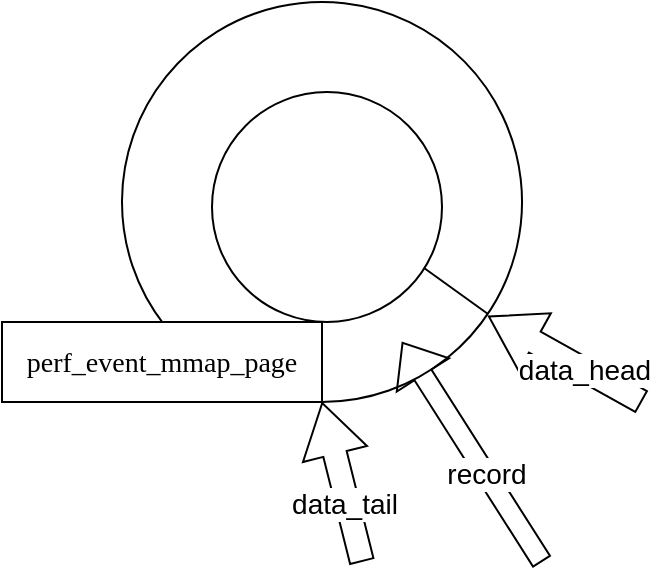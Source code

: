 <mxfile version="20.0.4" type="github"><diagram id="5anH55mWjoPeLKkAKJLv" name="Page-1"><mxGraphModel dx="1422" dy="762" grid="1" gridSize="10" guides="1" tooltips="1" connect="1" arrows="1" fold="1" page="1" pageScale="1" pageWidth="700" pageHeight="1000" math="0" shadow="0"><root><mxCell id="0"/><mxCell id="1" parent="0"/><mxCell id="dzQkNa3e7lPx9gZVam6o-11" value="" style="verticalLabelPosition=bottom;verticalAlign=top;html=1;shape=mxgraph.basic.arc;startAngle=0.644;endAngle=0.5;fontSize=16;" vertex="1" parent="1"><mxGeometry x="300" y="80" width="200" height="200" as="geometry"/></mxCell><mxCell id="dzQkNa3e7lPx9gZVam6o-15" value="" style="ellipse;whiteSpace=wrap;html=1;aspect=fixed;fontSize=16;" vertex="1" parent="1"><mxGeometry x="345" y="125" width="115" height="115" as="geometry"/></mxCell><mxCell id="dzQkNa3e7lPx9gZVam6o-18" value="&lt;span style=&quot;font-family: &amp;quot;等线 Light&amp;quot;;&quot;&gt;&lt;font style=&quot;font-size: 14px;&quot;&gt;perf_event_mmap_page&lt;/font&gt;&lt;/span&gt;" style="rounded=0;whiteSpace=wrap;html=1;fontSize=14;" vertex="1" parent="1"><mxGeometry x="240" y="240" width="160" height="40" as="geometry"/></mxCell><mxCell id="dzQkNa3e7lPx9gZVam6o-19" value="" style="shape=flexArrow;endArrow=classic;html=1;rounded=0;fontSize=14;width=12;endSize=8.43;" edge="1" parent="1"><mxGeometry width="50" height="50" relative="1" as="geometry"><mxPoint x="420" y="360" as="sourcePoint"/><mxPoint x="400" y="280" as="targetPoint"/></mxGeometry></mxCell><mxCell id="dzQkNa3e7lPx9gZVam6o-22" value="data_tail" style="edgeLabel;html=1;align=center;verticalAlign=middle;resizable=0;points=[];fontSize=14;" vertex="1" connectable="0" parent="dzQkNa3e7lPx9gZVam6o-19"><mxGeometry x="-0.265" y="2" relative="1" as="geometry"><mxPoint as="offset"/></mxGeometry></mxCell><mxCell id="dzQkNa3e7lPx9gZVam6o-20" value="" style="shape=flexArrow;endArrow=classic;html=1;rounded=0;fontSize=14;width=12;endSize=8.43;entryX=0.915;entryY=0.785;entryDx=0;entryDy=0;entryPerimeter=0;" edge="1" parent="1" target="dzQkNa3e7lPx9gZVam6o-11"><mxGeometry width="50" height="50" relative="1" as="geometry"><mxPoint x="560" y="280" as="sourcePoint"/><mxPoint x="490" y="240" as="targetPoint"/></mxGeometry></mxCell><mxCell id="dzQkNa3e7lPx9gZVam6o-23" value="data_head" style="edgeLabel;html=1;align=center;verticalAlign=middle;resizable=0;points=[];fontSize=14;" vertex="1" connectable="0" parent="dzQkNa3e7lPx9gZVam6o-20"><mxGeometry x="-0.249" relative="1" as="geometry"><mxPoint as="offset"/></mxGeometry></mxCell><mxCell id="dzQkNa3e7lPx9gZVam6o-21" value="" style="endArrow=none;html=1;rounded=0;fontSize=14;exitX=0.915;exitY=0.78;exitDx=0;exitDy=0;exitPerimeter=0;entryX=0.922;entryY=0.765;entryDx=0;entryDy=0;entryPerimeter=0;" edge="1" parent="1" source="dzQkNa3e7lPx9gZVam6o-11" target="dzQkNa3e7lPx9gZVam6o-15"><mxGeometry width="50" height="50" relative="1" as="geometry"><mxPoint x="460" y="260" as="sourcePoint"/><mxPoint x="450" y="210" as="targetPoint"/></mxGeometry></mxCell><mxCell id="dzQkNa3e7lPx9gZVam6o-27" value="" style="shape=flexArrow;endArrow=classic;html=1;rounded=0;fontSize=14;" edge="1" parent="1"><mxGeometry width="50" height="50" relative="1" as="geometry"><mxPoint x="510" y="360" as="sourcePoint"/><mxPoint x="440" y="250" as="targetPoint"/></mxGeometry></mxCell><mxCell id="dzQkNa3e7lPx9gZVam6o-28" value="record" style="edgeLabel;html=1;align=center;verticalAlign=middle;resizable=0;points=[];fontSize=14;" vertex="1" connectable="0" parent="dzQkNa3e7lPx9gZVam6o-27"><mxGeometry x="-0.179" relative="1" as="geometry"><mxPoint y="1" as="offset"/></mxGeometry></mxCell></root></mxGraphModel></diagram></mxfile>